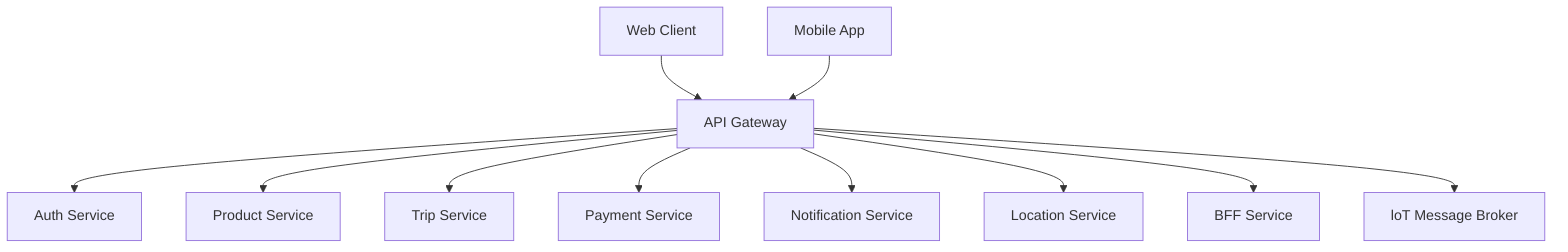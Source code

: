 graph TD
    WEB[Web Client] --> API[API Gateway]
    MOB[Mobile App] --> API
    API --> AUTH[Auth Service]
    API --> PROD[Product Service]
    API --> Trip[Trip Service]
    API --> PAYMENT[Payment Service]
    API --> NOTIFY[Notification Service]
    API --> Location[Location Service]
    API --> BFF[BFF Service] 
    API --> loT[loT Message Broker]